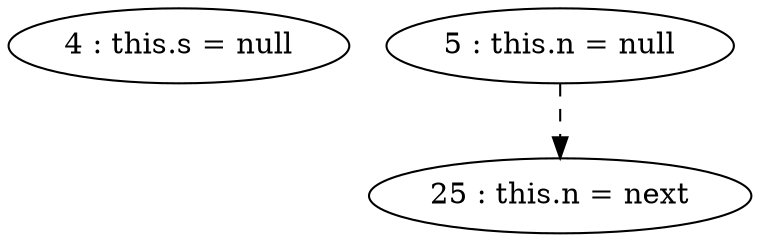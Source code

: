 digraph G {
"4 : this.s = null"
"5 : this.n = null"
"5 : this.n = null" -> "25 : this.n = next" [style=dashed]
"25 : this.n = next"
}